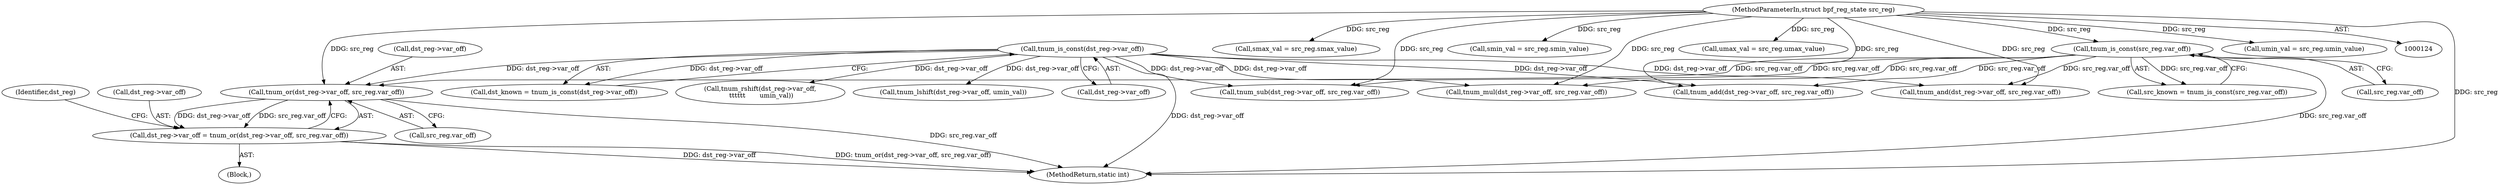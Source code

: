 digraph "0_linux_4374f256ce8182019353c0c639bb8d0695b4c941@pointer" {
"1000561" [label="(Call,tnum_or(dst_reg->var_off, src_reg.var_off))"];
"1000189" [label="(Call,tnum_is_const(dst_reg->var_off))"];
"1000183" [label="(Call,tnum_is_const(src_reg.var_off))"];
"1000128" [label="(MethodParameterIn,struct bpf_reg_state src_reg)"];
"1000557" [label="(Call,dst_reg->var_off = tnum_or(dst_reg->var_off, src_reg.var_off))"];
"1000166" [label="(Call,smax_val = src_reg.smax_value)"];
"1000570" [label="(Identifier,dst_reg)"];
"1000128" [label="(MethodParameterIn,struct bpf_reg_state src_reg)"];
"1000352" [label="(Call,tnum_sub(dst_reg->var_off, src_reg.var_off))"];
"1000187" [label="(Call,dst_known = tnum_is_const(dst_reg->var_off))"];
"1000161" [label="(Call,smin_val = src_reg.smin_value)"];
"1000365" [label="(Call,tnum_mul(dst_reg->var_off, src_reg.var_off))"];
"1000562" [label="(Call,dst_reg->var_off)"];
"1000176" [label="(Call,umax_val = src_reg.umax_value)"];
"1000189" [label="(Call,tnum_is_const(dst_reg->var_off))"];
"1000565" [label="(Call,src_reg.var_off)"];
"1000558" [label="(Call,dst_reg->var_off)"];
"1000275" [label="(Call,tnum_add(dst_reg->var_off, src_reg.var_off))"];
"1000181" [label="(Call,src_known = tnum_is_const(src_reg.var_off))"];
"1000472" [label="(Call,tnum_and(dst_reg->var_off, src_reg.var_off))"];
"1000729" [label="(Call,tnum_rshift(dst_reg->var_off,\n \t\t\t\t\t\t       umin_val))"];
"1000184" [label="(Call,src_reg.var_off)"];
"1000190" [label="(Call,dst_reg->var_off)"];
"1000195" [label="(Block,)"];
"1000769" [label="(MethodReturn,static int)"];
"1000183" [label="(Call,tnum_is_const(src_reg.var_off))"];
"1000557" [label="(Call,dst_reg->var_off = tnum_or(dst_reg->var_off, src_reg.var_off))"];
"1000561" [label="(Call,tnum_or(dst_reg->var_off, src_reg.var_off))"];
"1000684" [label="(Call,tnum_lshift(dst_reg->var_off, umin_val))"];
"1000171" [label="(Call,umin_val = src_reg.umin_value)"];
"1000561" -> "1000557"  [label="AST: "];
"1000561" -> "1000565"  [label="CFG: "];
"1000562" -> "1000561"  [label="AST: "];
"1000565" -> "1000561"  [label="AST: "];
"1000557" -> "1000561"  [label="CFG: "];
"1000561" -> "1000769"  [label="DDG: src_reg.var_off"];
"1000561" -> "1000557"  [label="DDG: dst_reg->var_off"];
"1000561" -> "1000557"  [label="DDG: src_reg.var_off"];
"1000189" -> "1000561"  [label="DDG: dst_reg->var_off"];
"1000183" -> "1000561"  [label="DDG: src_reg.var_off"];
"1000128" -> "1000561"  [label="DDG: src_reg"];
"1000189" -> "1000187"  [label="AST: "];
"1000189" -> "1000190"  [label="CFG: "];
"1000190" -> "1000189"  [label="AST: "];
"1000187" -> "1000189"  [label="CFG: "];
"1000189" -> "1000769"  [label="DDG: dst_reg->var_off"];
"1000189" -> "1000187"  [label="DDG: dst_reg->var_off"];
"1000189" -> "1000275"  [label="DDG: dst_reg->var_off"];
"1000189" -> "1000352"  [label="DDG: dst_reg->var_off"];
"1000189" -> "1000365"  [label="DDG: dst_reg->var_off"];
"1000189" -> "1000472"  [label="DDG: dst_reg->var_off"];
"1000189" -> "1000684"  [label="DDG: dst_reg->var_off"];
"1000189" -> "1000729"  [label="DDG: dst_reg->var_off"];
"1000183" -> "1000181"  [label="AST: "];
"1000183" -> "1000184"  [label="CFG: "];
"1000184" -> "1000183"  [label="AST: "];
"1000181" -> "1000183"  [label="CFG: "];
"1000183" -> "1000769"  [label="DDG: src_reg.var_off"];
"1000183" -> "1000181"  [label="DDG: src_reg.var_off"];
"1000128" -> "1000183"  [label="DDG: src_reg"];
"1000183" -> "1000275"  [label="DDG: src_reg.var_off"];
"1000183" -> "1000352"  [label="DDG: src_reg.var_off"];
"1000183" -> "1000365"  [label="DDG: src_reg.var_off"];
"1000183" -> "1000472"  [label="DDG: src_reg.var_off"];
"1000128" -> "1000124"  [label="AST: "];
"1000128" -> "1000769"  [label="DDG: src_reg"];
"1000128" -> "1000161"  [label="DDG: src_reg"];
"1000128" -> "1000166"  [label="DDG: src_reg"];
"1000128" -> "1000171"  [label="DDG: src_reg"];
"1000128" -> "1000176"  [label="DDG: src_reg"];
"1000128" -> "1000275"  [label="DDG: src_reg"];
"1000128" -> "1000352"  [label="DDG: src_reg"];
"1000128" -> "1000365"  [label="DDG: src_reg"];
"1000128" -> "1000472"  [label="DDG: src_reg"];
"1000557" -> "1000195"  [label="AST: "];
"1000558" -> "1000557"  [label="AST: "];
"1000570" -> "1000557"  [label="CFG: "];
"1000557" -> "1000769"  [label="DDG: dst_reg->var_off"];
"1000557" -> "1000769"  [label="DDG: tnum_or(dst_reg->var_off, src_reg.var_off)"];
}
